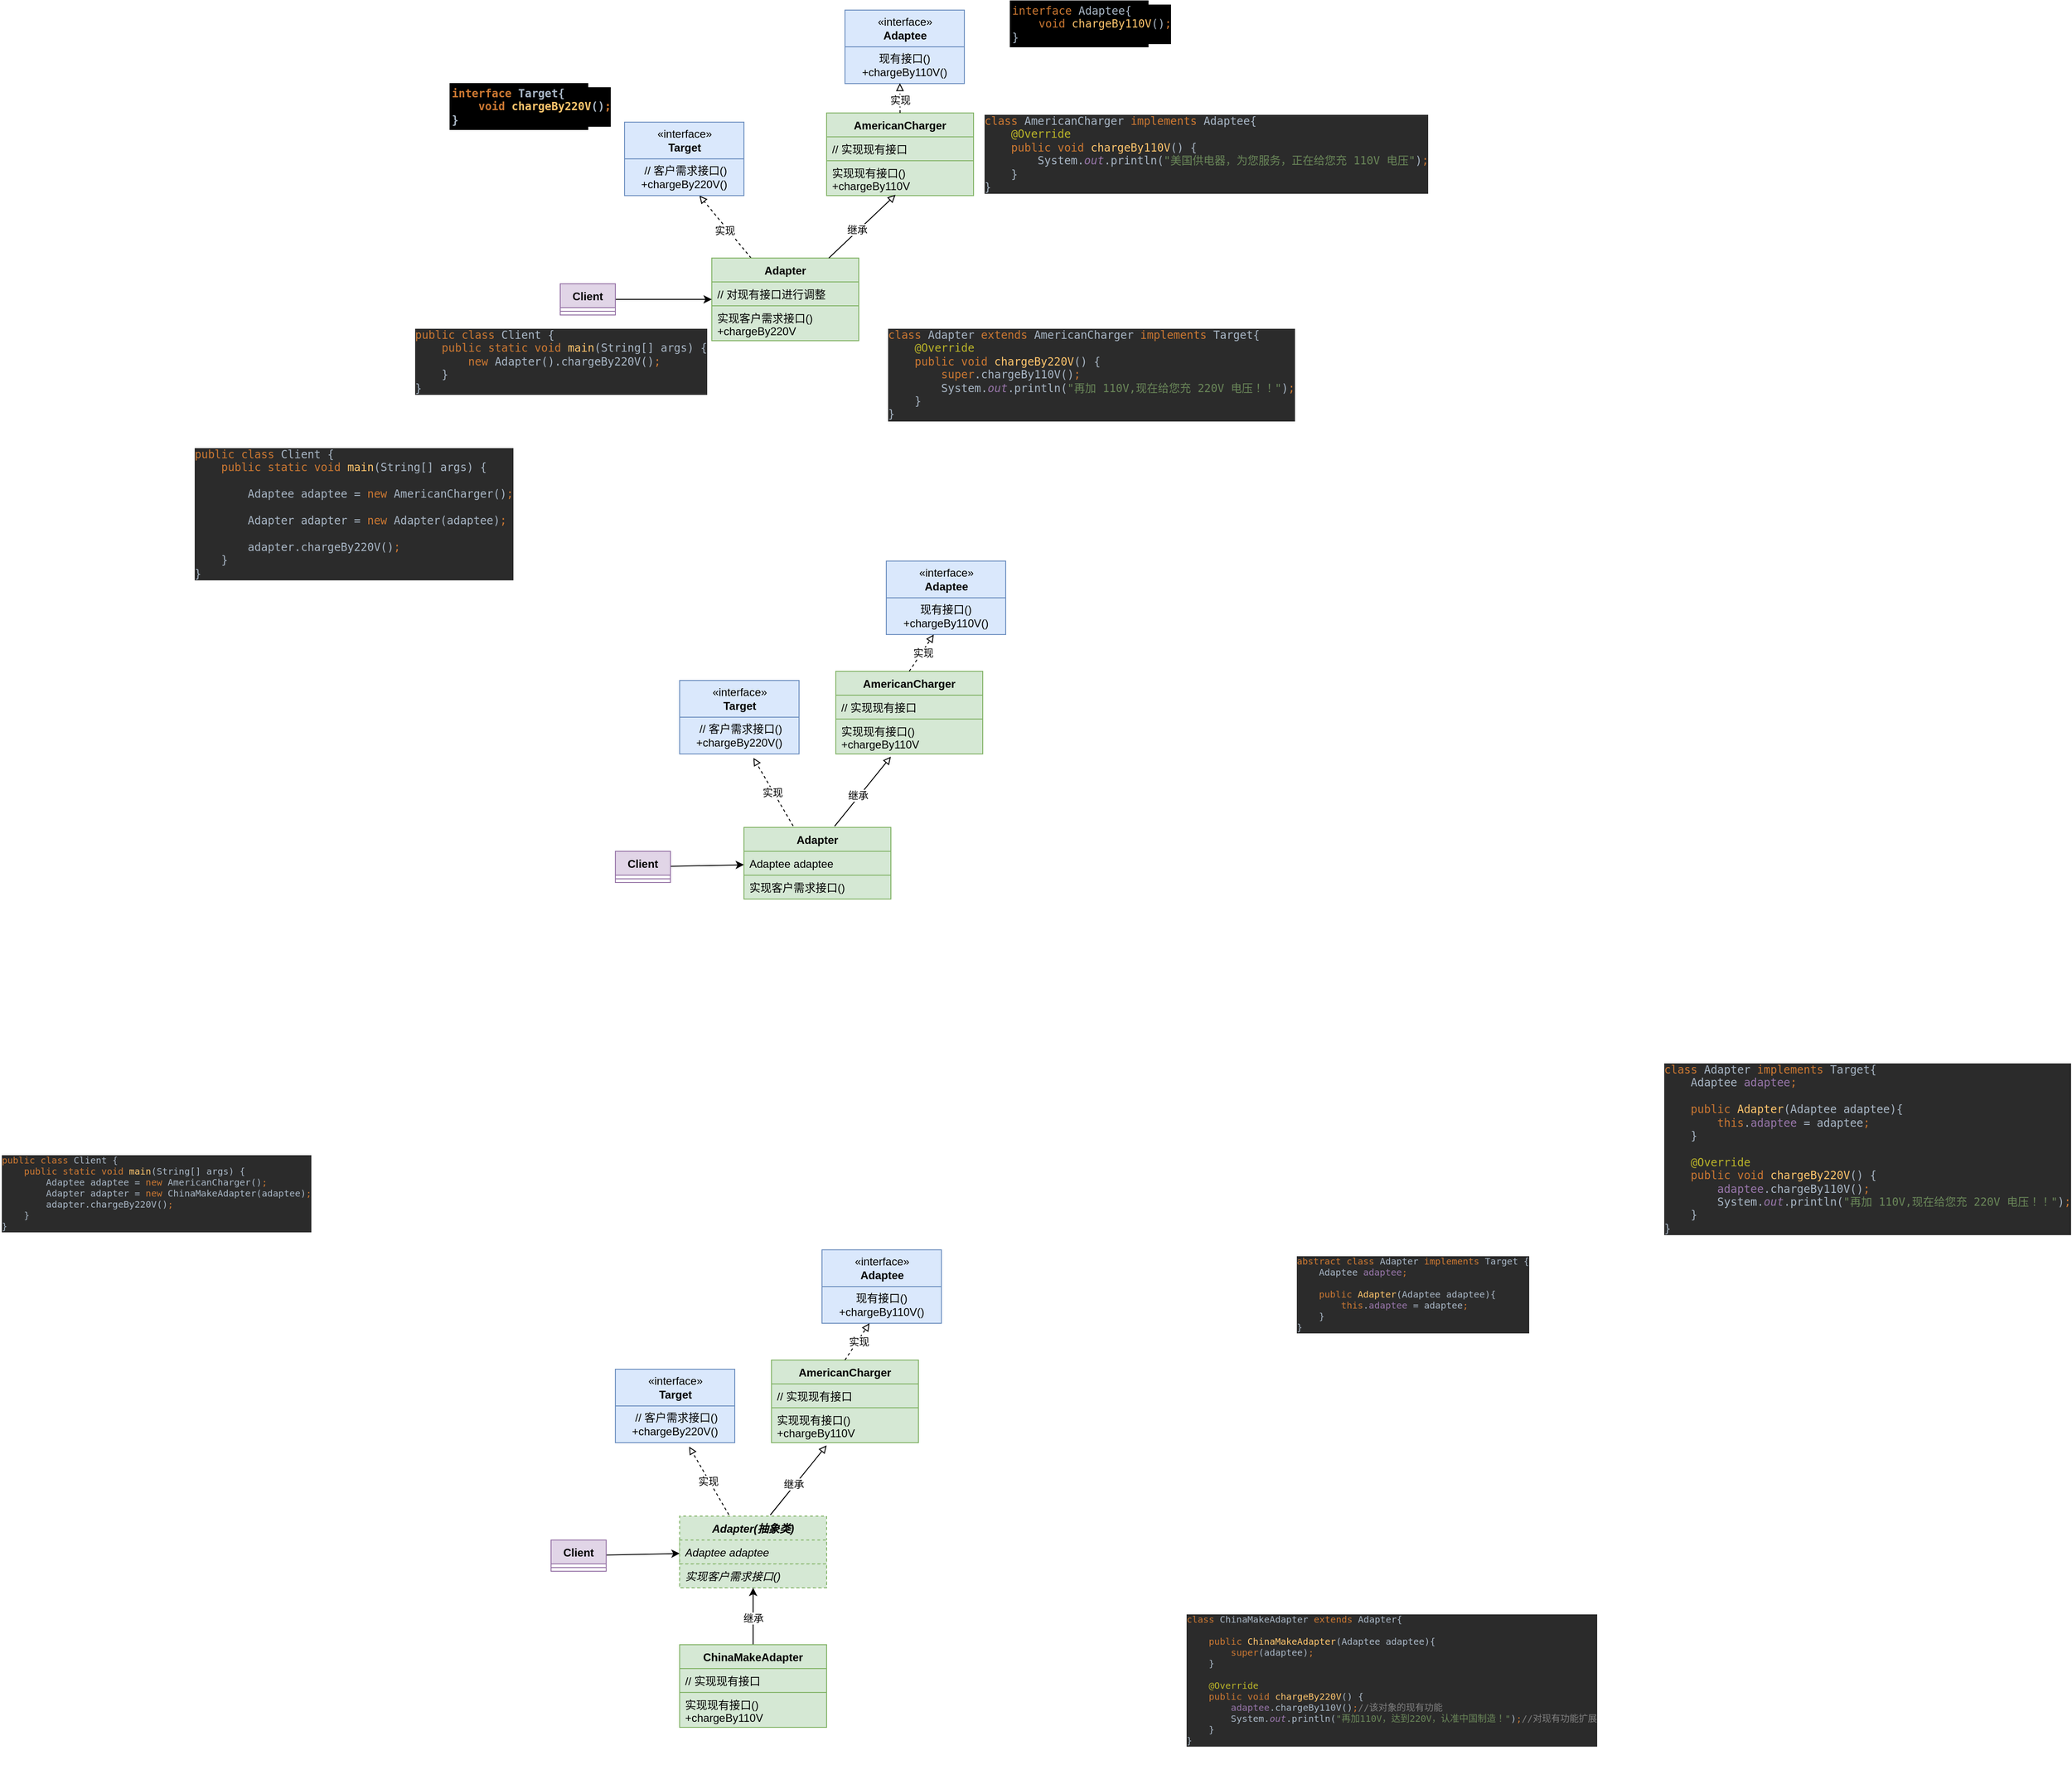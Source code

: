 <mxfile version="24.6.4" type="github">
  <diagram name="第 1 页" id="GOTWjWaWPx1nvQpMh8TC">
    <mxGraphModel dx="2048" dy="725" grid="1" gridSize="10" guides="1" tooltips="1" connect="1" arrows="1" fold="1" page="1" pageScale="1" pageWidth="827" pageHeight="1169" math="0" shadow="0">
      <root>
        <mxCell id="0" />
        <mxCell id="1" parent="0" />
        <mxCell id="-1Fb4ExeyZdDaXRtTaiA-1" value="&lt;div&gt;&lt;br&gt;&lt;/div&gt;" style="html=1;whiteSpace=wrap;fillColor=#dae8fc;strokeColor=#6c8ebf;" vertex="1" parent="1">
          <mxGeometry x="240" y="222" width="130" height="80" as="geometry" />
        </mxCell>
        <mxCell id="-1Fb4ExeyZdDaXRtTaiA-23" style="rounded=0;orthogonalLoop=1;jettySize=auto;html=1;dashed=1;endArrow=block;endFill=0;" edge="1" parent="1" source="-1Fb4ExeyZdDaXRtTaiA-3" target="-1Fb4ExeyZdDaXRtTaiA-9">
          <mxGeometry relative="1" as="geometry" />
        </mxCell>
        <mxCell id="-1Fb4ExeyZdDaXRtTaiA-35" value="实现" style="edgeLabel;html=1;align=center;verticalAlign=middle;resizable=0;points=[];fontFamily=Helvetica;fontSize=11;fontColor=default;labelBackgroundColor=default;" vertex="1" connectable="0" parent="-1Fb4ExeyZdDaXRtTaiA-23">
          <mxGeometry x="-0.187" y="1" relative="1" as="geometry">
            <mxPoint x="-5" y="-3" as="offset" />
          </mxGeometry>
        </mxCell>
        <mxCell id="-1Fb4ExeyZdDaXRtTaiA-3" value="Adapter" style="swimlane;fontStyle=1;align=center;verticalAlign=top;childLayout=stackLayout;horizontal=1;startSize=26;horizontalStack=0;resizeParent=1;resizeParentMax=0;resizeLast=0;collapsible=1;marginBottom=0;whiteSpace=wrap;html=1;fillColor=#d5e8d4;strokeColor=#82b366;" vertex="1" parent="1">
          <mxGeometry x="335" y="370" width="160" height="90" as="geometry" />
        </mxCell>
        <mxCell id="-1Fb4ExeyZdDaXRtTaiA-4" value="// 对现有接口进行调整" style="text;strokeColor=#82b366;fillColor=#d5e8d4;align=left;verticalAlign=top;spacingLeft=4;spacingRight=4;overflow=hidden;rotatable=0;points=[[0,0.5],[1,0.5]];portConstraint=eastwest;whiteSpace=wrap;html=1;" vertex="1" parent="-1Fb4ExeyZdDaXRtTaiA-3">
          <mxGeometry y="26" width="160" height="26" as="geometry" />
        </mxCell>
        <mxCell id="-1Fb4ExeyZdDaXRtTaiA-6" value="实现客户需求接口()&lt;div&gt;&lt;span style=&quot;background-color: initial;&quot;&gt;+chargeBy220V&lt;/span&gt;&lt;br&gt;&lt;/div&gt;" style="text;strokeColor=#82b366;fillColor=#d5e8d4;align=left;verticalAlign=top;spacingLeft=4;spacingRight=4;overflow=hidden;rotatable=0;points=[[0,0.5],[1,0.5]];portConstraint=eastwest;whiteSpace=wrap;html=1;" vertex="1" parent="-1Fb4ExeyZdDaXRtTaiA-3">
          <mxGeometry y="52" width="160" height="38" as="geometry" />
        </mxCell>
        <mxCell id="-1Fb4ExeyZdDaXRtTaiA-8" value="&lt;span style=&quot;text-wrap: wrap;&quot;&gt;«interface»&lt;/span&gt;&lt;br style=&quot;text-wrap: wrap;&quot;&gt;&lt;b style=&quot;text-wrap: wrap;&quot;&gt;Target&lt;/b&gt;" style="text;html=1;align=center;verticalAlign=middle;resizable=0;points=[];autosize=1;strokeColor=#6c8ebf;fillColor=#dae8fc;strokeWidth=0;opacity=0;" vertex="1" parent="1">
          <mxGeometry x="265" y="222" width="80" height="40" as="geometry" />
        </mxCell>
        <mxCell id="-1Fb4ExeyZdDaXRtTaiA-9" value="&lt;div style=&quot;&quot;&gt;&lt;span style=&quot;background-color: initial;&quot;&gt;&amp;nbsp;// 客户需求接口()&lt;/span&gt;&lt;/div&gt;&lt;div style=&quot;&quot;&gt;+chargeBy220V()&lt;br&gt;&lt;/div&gt;" style="rounded=0;whiteSpace=wrap;html=1;fillColor=#dae8fc;strokeColor=#6c8ebf;align=center;fontStyle=0;horizontal=1;verticalAlign=middle;spacingTop=0;spacing=2;" vertex="1" parent="1">
          <mxGeometry x="240" y="262" width="130" height="40" as="geometry" />
        </mxCell>
        <mxCell id="-1Fb4ExeyZdDaXRtTaiA-10" value="&lt;div&gt;&lt;br&gt;&lt;/div&gt;" style="html=1;whiteSpace=wrap;fillColor=#dae8fc;strokeColor=#6c8ebf;" vertex="1" parent="1">
          <mxGeometry x="480" y="100" width="130" height="80" as="geometry" />
        </mxCell>
        <mxCell id="-1Fb4ExeyZdDaXRtTaiA-11" value="&lt;span style=&quot;text-wrap: wrap;&quot;&gt;«interface»&lt;/span&gt;&lt;br style=&quot;text-wrap: wrap;&quot;&gt;&lt;b style=&quot;text-wrap: wrap;&quot;&gt;Adaptee&lt;/b&gt;" style="text;html=1;align=center;verticalAlign=middle;resizable=0;points=[];autosize=1;strokeColor=#6c8ebf;fillColor=#dae8fc;opacity=0;" vertex="1" parent="1">
          <mxGeometry x="505" y="100" width="80" height="40" as="geometry" />
        </mxCell>
        <mxCell id="-1Fb4ExeyZdDaXRtTaiA-12" value="现有接口()&lt;div&gt;+chargeBy110V()&lt;br&gt;&lt;/div&gt;" style="rounded=0;whiteSpace=wrap;html=1;fillColor=#dae8fc;strokeColor=#6c8ebf;" vertex="1" parent="1">
          <mxGeometry x="480" y="140" width="130" height="40" as="geometry" />
        </mxCell>
        <mxCell id="-1Fb4ExeyZdDaXRtTaiA-22" style="edgeStyle=orthogonalEdgeStyle;rounded=0;orthogonalLoop=1;jettySize=auto;html=1;entryX=0;entryY=0.5;entryDx=0;entryDy=0;" edge="1" parent="1" source="-1Fb4ExeyZdDaXRtTaiA-17" target="-1Fb4ExeyZdDaXRtTaiA-3">
          <mxGeometry relative="1" as="geometry" />
        </mxCell>
        <mxCell id="-1Fb4ExeyZdDaXRtTaiA-17" value="Client" style="swimlane;fontStyle=1;align=center;verticalAlign=top;childLayout=stackLayout;horizontal=1;startSize=26;horizontalStack=0;resizeParent=1;resizeParentMax=0;resizeLast=0;collapsible=1;marginBottom=0;whiteSpace=wrap;html=1;fillColor=#e1d5e7;strokeColor=#9673a6;" vertex="1" parent="1">
          <mxGeometry x="170" y="398" width="60" height="34" as="geometry" />
        </mxCell>
        <mxCell id="-1Fb4ExeyZdDaXRtTaiA-19" value="" style="line;strokeWidth=1;fillColor=#e1d5e7;align=left;verticalAlign=middle;spacingTop=-1;spacingLeft=3;spacingRight=3;rotatable=0;labelPosition=right;points=[];portConstraint=eastwest;strokeColor=#9673a6;" vertex="1" parent="-1Fb4ExeyZdDaXRtTaiA-17">
          <mxGeometry y="26" width="60" height="8" as="geometry" />
        </mxCell>
        <mxCell id="-1Fb4ExeyZdDaXRtTaiA-29" value="AmericanCharger" style="swimlane;fontStyle=1;align=center;verticalAlign=top;childLayout=stackLayout;horizontal=1;startSize=26;horizontalStack=0;resizeParent=1;resizeParentMax=0;resizeLast=0;collapsible=1;marginBottom=0;whiteSpace=wrap;html=1;fillColor=#d5e8d4;strokeColor=#82b366;" vertex="1" parent="1">
          <mxGeometry x="460" y="212" width="160" height="90" as="geometry" />
        </mxCell>
        <mxCell id="-1Fb4ExeyZdDaXRtTaiA-30" value="// 实现现有接口" style="text;strokeColor=#82b366;fillColor=#d5e8d4;align=left;verticalAlign=top;spacingLeft=4;spacingRight=4;overflow=hidden;rotatable=0;points=[[0,0.5],[1,0.5]];portConstraint=eastwest;whiteSpace=wrap;html=1;" vertex="1" parent="-1Fb4ExeyZdDaXRtTaiA-29">
          <mxGeometry y="26" width="160" height="26" as="geometry" />
        </mxCell>
        <mxCell id="-1Fb4ExeyZdDaXRtTaiA-31" value="实现现有接口()&lt;div&gt;+chargeBy110V&lt;br&gt;&lt;/div&gt;" style="text;strokeColor=#82b366;fillColor=#d5e8d4;align=left;verticalAlign=top;spacingLeft=4;spacingRight=4;overflow=hidden;rotatable=0;points=[[0,0.5],[1,0.5]];portConstraint=eastwest;whiteSpace=wrap;html=1;" vertex="1" parent="-1Fb4ExeyZdDaXRtTaiA-29">
          <mxGeometry y="52" width="160" height="38" as="geometry" />
        </mxCell>
        <mxCell id="-1Fb4ExeyZdDaXRtTaiA-33" style="rounded=0;orthogonalLoop=1;jettySize=auto;html=1;dashed=1;endArrow=block;endFill=0;entryX=0.46;entryY=0.991;entryDx=0;entryDy=0;entryPerimeter=0;exitX=0.5;exitY=0;exitDx=0;exitDy=0;" edge="1" parent="1" source="-1Fb4ExeyZdDaXRtTaiA-29" target="-1Fb4ExeyZdDaXRtTaiA-12">
          <mxGeometry relative="1" as="geometry">
            <mxPoint x="558.734" y="410" as="sourcePoint" />
            <mxPoint x="489.734" y="330" as="targetPoint" />
          </mxGeometry>
        </mxCell>
        <mxCell id="-1Fb4ExeyZdDaXRtTaiA-36" value="实现" style="edgeLabel;html=1;align=center;verticalAlign=middle;resizable=0;points=[];fontFamily=Helvetica;fontSize=11;fontColor=default;labelBackgroundColor=default;" vertex="1" connectable="0" parent="-1Fb4ExeyZdDaXRtTaiA-33">
          <mxGeometry x="-0.125" y="1" relative="1" as="geometry">
            <mxPoint x="1" as="offset" />
          </mxGeometry>
        </mxCell>
        <mxCell id="-1Fb4ExeyZdDaXRtTaiA-34" style="rounded=0;orthogonalLoop=1;jettySize=auto;html=1;entryX=0.469;entryY=0.978;entryDx=0;entryDy=0;entryPerimeter=0;endArrow=block;endFill=0;" edge="1" parent="1" source="-1Fb4ExeyZdDaXRtTaiA-3" target="-1Fb4ExeyZdDaXRtTaiA-31">
          <mxGeometry relative="1" as="geometry" />
        </mxCell>
        <mxCell id="-1Fb4ExeyZdDaXRtTaiA-37" value="继承" style="edgeLabel;html=1;align=center;verticalAlign=middle;resizable=0;points=[];fontFamily=Helvetica;fontSize=11;fontColor=default;labelBackgroundColor=default;" vertex="1" connectable="0" parent="-1Fb4ExeyZdDaXRtTaiA-34">
          <mxGeometry x="-0.142" y="2" relative="1" as="geometry">
            <mxPoint as="offset" />
          </mxGeometry>
        </mxCell>
        <mxCell id="-1Fb4ExeyZdDaXRtTaiA-40" value="&lt;div style=&quot;color: rgb(169, 183, 198); font-family: &amp;quot;JetBrains Mono&amp;quot;, monospace; font-size: 9pt; white-space: pre;&quot;&gt;&lt;span style=&quot;color:#cc7832;&quot;&gt;interface &lt;/span&gt;Target{&lt;br&gt;    &lt;span style=&quot;color:#cc7832;&quot;&gt;void &lt;/span&gt;&lt;span style=&quot;color:#ffc66d;&quot;&gt;chargeBy220V&lt;/span&gt;()&lt;span style=&quot;color:#cc7832;&quot;&gt;;&lt;br&gt;&lt;/span&gt;}&lt;br&gt;&lt;/div&gt;" style="rounded=0;whiteSpace=wrap;html=1;fontFamily=Helvetica;fontSize=11;fontColor=default;labelBackgroundColor=#000000;align=left;fontStyle=1;fillColor=#000000;" vertex="1" parent="1">
          <mxGeometry x="50" y="180" width="150" height="50" as="geometry" />
        </mxCell>
        <mxCell id="-1Fb4ExeyZdDaXRtTaiA-42" value="&lt;div style=&quot;color: rgb(169, 183, 198); font-family: &amp;quot;JetBrains Mono&amp;quot;, monospace; font-size: 9pt; white-space: pre;&quot;&gt;&lt;span style=&quot;color:#cc7832;&quot;&gt;interface &lt;/span&gt;Adaptee{&lt;br&gt;    &lt;span style=&quot;color:#cc7832;&quot;&gt;void &lt;/span&gt;&lt;span style=&quot;color:#ffc66d;&quot;&gt;chargeBy110V&lt;/span&gt;()&lt;span style=&quot;color:#cc7832;&quot;&gt;;&lt;br&gt;&lt;/span&gt;}&lt;/div&gt;" style="rounded=0;whiteSpace=wrap;html=1;fontFamily=Helvetica;fontSize=11;fontColor=default;labelBackgroundColor=#000000;align=left;fillColor=#000000;" vertex="1" parent="1">
          <mxGeometry x="660" y="90" width="150" height="50" as="geometry" />
        </mxCell>
        <mxCell id="-1Fb4ExeyZdDaXRtTaiA-43" value="&lt;div style=&quot;background-color:#2b2b2b;color:#a9b7c6;font-family:&#39;JetBrains Mono&#39;,monospace;font-size:9.0pt;white-space:pre;&quot;&gt;&lt;span style=&quot;color:#cc7832;&quot;&gt;class &lt;/span&gt;AmericanCharger &lt;span style=&quot;color:#cc7832;&quot;&gt;implements &lt;/span&gt;Adaptee{&lt;br&gt;    &lt;span style=&quot;color:#bbb529;&quot;&gt;@Override&lt;br&gt;&lt;/span&gt;&lt;span style=&quot;color:#bbb529;&quot;&gt;    &lt;/span&gt;&lt;span style=&quot;color:#cc7832;&quot;&gt;public void &lt;/span&gt;&lt;span style=&quot;color:#ffc66d;&quot;&gt;chargeBy110V&lt;/span&gt;() {&lt;br&gt;        System.&lt;span style=&quot;color:#9876aa;font-style:italic;&quot;&gt;out&lt;/span&gt;.println(&lt;span style=&quot;color:#6a8759;&quot;&gt;&quot;&lt;/span&gt;&lt;span style=&quot;color:#6a8759;font-family:&#39;宋体&#39;,monospace;&quot;&gt;美国供电器，为您服务，正在给您充&lt;/span&gt;&lt;span style=&quot;color:#6a8759;&quot;&gt; 110V &lt;/span&gt;&lt;span style=&quot;color:#6a8759;font-family:&#39;宋体&#39;,monospace;&quot;&gt;电压&lt;/span&gt;&lt;span style=&quot;color:#6a8759;&quot;&gt;&quot;&lt;/span&gt;)&lt;span style=&quot;color:#cc7832;&quot;&gt;;&lt;br&gt;&lt;/span&gt;&lt;span style=&quot;color:#cc7832;&quot;&gt;    &lt;/span&gt;}&lt;br&gt;}&lt;br&gt;&lt;/div&gt;" style="text;whiteSpace=wrap;html=1;fontFamily=Helvetica;fontSize=11;fontColor=default;labelBackgroundColor=default;" vertex="1" parent="1">
          <mxGeometry x="630" y="207" width="470" height="110" as="geometry" />
        </mxCell>
        <mxCell id="-1Fb4ExeyZdDaXRtTaiA-44" value="&lt;div style=&quot;background-color:#2b2b2b;color:#a9b7c6;font-family:&#39;JetBrains Mono&#39;,monospace;font-size:9.0pt;white-space:pre;&quot;&gt;&lt;span style=&quot;color:#cc7832;&quot;&gt;class &lt;/span&gt;Adapter &lt;span style=&quot;color:#cc7832;&quot;&gt;extends &lt;/span&gt;AmericanCharger &lt;span style=&quot;color:#cc7832;&quot;&gt;implements &lt;/span&gt;Target{&lt;br&gt;    &lt;span style=&quot;color:#bbb529;&quot;&gt;@Override&lt;br&gt;&lt;/span&gt;&lt;span style=&quot;color:#bbb529;&quot;&gt;    &lt;/span&gt;&lt;span style=&quot;color:#cc7832;&quot;&gt;public void &lt;/span&gt;&lt;span style=&quot;color:#ffc66d;&quot;&gt;chargeBy220V&lt;/span&gt;() {&lt;br&gt;        &lt;span style=&quot;color:#cc7832;&quot;&gt;super&lt;/span&gt;.chargeBy110V()&lt;span style=&quot;color:#cc7832;&quot;&gt;;&lt;br&gt;&lt;/span&gt;&lt;span style=&quot;color:#cc7832;&quot;&gt;        &lt;/span&gt;System.&lt;span style=&quot;color:#9876aa;font-style:italic;&quot;&gt;out&lt;/span&gt;.println(&lt;span style=&quot;color:#6a8759;&quot;&gt;&quot;&lt;/span&gt;&lt;span style=&quot;color:#6a8759;font-family:&#39;宋体&#39;,monospace;&quot;&gt;再加&lt;/span&gt;&lt;span style=&quot;color:#6a8759;&quot;&gt; 110V,&lt;/span&gt;&lt;span style=&quot;color:#6a8759;font-family:&#39;宋体&#39;,monospace;&quot;&gt;现在给您充&lt;/span&gt;&lt;span style=&quot;color:#6a8759;&quot;&gt; 220V &lt;/span&gt;&lt;span style=&quot;color:#6a8759;font-family:&#39;宋体&#39;,monospace;&quot;&gt;电压！！&lt;/span&gt;&lt;span style=&quot;color:#6a8759;&quot;&gt;&quot;&lt;/span&gt;)&lt;span style=&quot;color:#cc7832;&quot;&gt;;&lt;br&gt;&lt;/span&gt;&lt;span style=&quot;color:#cc7832;&quot;&gt;    &lt;/span&gt;}&lt;br&gt;}&lt;/div&gt;" style="text;whiteSpace=wrap;html=1;fontFamily=Helvetica;fontSize=11;fontColor=default;labelBackgroundColor=default;" vertex="1" parent="1">
          <mxGeometry x="525" y="440" width="420" height="120" as="geometry" />
        </mxCell>
        <mxCell id="-1Fb4ExeyZdDaXRtTaiA-45" value="&lt;div style=&quot;background-color:#2b2b2b;color:#a9b7c6;font-family:&#39;JetBrains Mono&#39;,monospace;font-size:9.0pt;white-space:pre;&quot;&gt;&lt;span style=&quot;color:#cc7832;&quot;&gt;public class &lt;/span&gt;Client {&lt;br&gt;    &lt;span style=&quot;color:#cc7832;&quot;&gt;public static void &lt;/span&gt;&lt;span style=&quot;color:#ffc66d;&quot;&gt;main&lt;/span&gt;(String[] args) {&lt;br&gt;        &lt;span style=&quot;color:#cc7832;&quot;&gt;new &lt;/span&gt;Adapter().chargeBy220V()&lt;span style=&quot;color:#cc7832;&quot;&gt;;&lt;br&gt;&lt;/span&gt;&lt;span style=&quot;color:#cc7832;&quot;&gt;    &lt;/span&gt;}&lt;br&gt;}&lt;/div&gt;" style="text;whiteSpace=wrap;html=1;fontFamily=Helvetica;fontSize=11;fontColor=default;labelBackgroundColor=default;" vertex="1" parent="1">
          <mxGeometry x="10" y="440" width="300" height="100" as="geometry" />
        </mxCell>
        <mxCell id="-1Fb4ExeyZdDaXRtTaiA-74" style="edgeStyle=none;shape=connector;rounded=0;orthogonalLoop=1;jettySize=auto;html=1;strokeColor=default;align=center;verticalAlign=middle;fontFamily=Helvetica;fontSize=11;fontColor=default;labelBackgroundColor=default;endArrow=classic;" edge="1" parent="1" source="-1Fb4ExeyZdDaXRtTaiA-46" target="-1Fb4ExeyZdDaXRtTaiA-49">
          <mxGeometry relative="1" as="geometry" />
        </mxCell>
        <mxCell id="-1Fb4ExeyZdDaXRtTaiA-46" value="Client" style="swimlane;fontStyle=1;align=center;verticalAlign=top;childLayout=stackLayout;horizontal=1;startSize=26;horizontalStack=0;resizeParent=1;resizeParentMax=0;resizeLast=0;collapsible=1;marginBottom=0;whiteSpace=wrap;html=1;fillColor=#e1d5e7;strokeColor=#9673a6;" vertex="1" parent="1">
          <mxGeometry x="230" y="1016" width="60" height="34" as="geometry" />
        </mxCell>
        <mxCell id="-1Fb4ExeyZdDaXRtTaiA-47" value="" style="line;strokeWidth=1;fillColor=#e1d5e7;align=left;verticalAlign=middle;spacingTop=-1;spacingLeft=3;spacingRight=3;rotatable=0;labelPosition=right;points=[];portConstraint=eastwest;strokeColor=#9673a6;" vertex="1" parent="-1Fb4ExeyZdDaXRtTaiA-46">
          <mxGeometry y="26" width="60" height="8" as="geometry" />
        </mxCell>
        <mxCell id="-1Fb4ExeyZdDaXRtTaiA-48" value="Adapter" style="swimlane;fontStyle=1;align=center;verticalAlign=top;childLayout=stackLayout;horizontal=1;startSize=26;horizontalStack=0;resizeParent=1;resizeParentMax=0;resizeLast=0;collapsible=1;marginBottom=0;whiteSpace=wrap;html=1;fillColor=#d5e8d4;strokeColor=#82b366;" vertex="1" parent="1">
          <mxGeometry x="370" y="990" width="160" height="78" as="geometry" />
        </mxCell>
        <mxCell id="-1Fb4ExeyZdDaXRtTaiA-49" value="Adaptee adaptee" style="text;strokeColor=#82b366;fillColor=#d5e8d4;align=left;verticalAlign=top;spacingLeft=4;spacingRight=4;overflow=hidden;rotatable=0;points=[[0,0.5],[1,0.5]];portConstraint=eastwest;whiteSpace=wrap;html=1;" vertex="1" parent="-1Fb4ExeyZdDaXRtTaiA-48">
          <mxGeometry y="26" width="160" height="26" as="geometry" />
        </mxCell>
        <mxCell id="-1Fb4ExeyZdDaXRtTaiA-50" value="实现客户需求接口()" style="text;strokeColor=#82b366;fillColor=#d5e8d4;align=left;verticalAlign=top;spacingLeft=4;spacingRight=4;overflow=hidden;rotatable=0;points=[[0,0.5],[1,0.5]];portConstraint=eastwest;whiteSpace=wrap;html=1;" vertex="1" parent="-1Fb4ExeyZdDaXRtTaiA-48">
          <mxGeometry y="52" width="160" height="26" as="geometry" />
        </mxCell>
        <mxCell id="-1Fb4ExeyZdDaXRtTaiA-53" value="&lt;div&gt;&lt;br&gt;&lt;/div&gt;" style="html=1;whiteSpace=wrap;fillColor=#dae8fc;strokeColor=#6c8ebf;" vertex="1" parent="1">
          <mxGeometry x="300" y="830" width="130" height="80" as="geometry" />
        </mxCell>
        <mxCell id="-1Fb4ExeyZdDaXRtTaiA-54" value="&lt;span style=&quot;text-wrap: wrap;&quot;&gt;«interface»&lt;/span&gt;&lt;br style=&quot;text-wrap: wrap;&quot;&gt;&lt;b style=&quot;text-wrap: wrap;&quot;&gt;Target&lt;/b&gt;" style="text;html=1;align=center;verticalAlign=middle;resizable=0;points=[];autosize=1;strokeColor=#6c8ebf;fillColor=#dae8fc;strokeWidth=0;opacity=0;" vertex="1" parent="1">
          <mxGeometry x="325" y="830" width="80" height="40" as="geometry" />
        </mxCell>
        <mxCell id="-1Fb4ExeyZdDaXRtTaiA-55" value="&lt;div style=&quot;&quot;&gt;&lt;span style=&quot;background-color: initial;&quot;&gt;&amp;nbsp;// 客户需求接口()&lt;/span&gt;&lt;/div&gt;&lt;div style=&quot;&quot;&gt;+chargeBy220V()&lt;br&gt;&lt;/div&gt;" style="rounded=0;whiteSpace=wrap;html=1;fillColor=#dae8fc;strokeColor=#6c8ebf;align=center;fontStyle=0;horizontal=1;verticalAlign=middle;spacingTop=0;spacing=2;" vertex="1" parent="1">
          <mxGeometry x="300" y="870" width="130" height="40" as="geometry" />
        </mxCell>
        <mxCell id="-1Fb4ExeyZdDaXRtTaiA-57" value="&lt;div&gt;&lt;br&gt;&lt;/div&gt;" style="html=1;whiteSpace=wrap;fillColor=#dae8fc;strokeColor=#6c8ebf;" vertex="1" parent="1">
          <mxGeometry x="525" y="700" width="130" height="80" as="geometry" />
        </mxCell>
        <mxCell id="-1Fb4ExeyZdDaXRtTaiA-58" value="&lt;span style=&quot;text-wrap: wrap;&quot;&gt;«interface»&lt;/span&gt;&lt;br style=&quot;text-wrap: wrap;&quot;&gt;&lt;b style=&quot;text-wrap: wrap;&quot;&gt;Adaptee&lt;/b&gt;" style="text;html=1;align=center;verticalAlign=middle;resizable=0;points=[];autosize=1;strokeColor=#6c8ebf;fillColor=#dae8fc;opacity=0;" vertex="1" parent="1">
          <mxGeometry x="550" y="700" width="80" height="40" as="geometry" />
        </mxCell>
        <mxCell id="-1Fb4ExeyZdDaXRtTaiA-59" value="现有接口()&lt;div&gt;+chargeBy110V()&lt;br&gt;&lt;/div&gt;" style="rounded=0;whiteSpace=wrap;html=1;fillColor=#dae8fc;strokeColor=#6c8ebf;" vertex="1" parent="1">
          <mxGeometry x="525" y="740" width="130" height="40" as="geometry" />
        </mxCell>
        <mxCell id="-1Fb4ExeyZdDaXRtTaiA-71" style="rounded=0;orthogonalLoop=1;jettySize=auto;html=1;dashed=1;endArrow=block;endFill=0;entryX=0.618;entryY=1.108;entryDx=0;entryDy=0;entryPerimeter=0;exitX=0.335;exitY=-0.019;exitDx=0;exitDy=0;exitPerimeter=0;" edge="1" parent="1" source="-1Fb4ExeyZdDaXRtTaiA-48" target="-1Fb4ExeyZdDaXRtTaiA-55">
          <mxGeometry relative="1" as="geometry">
            <mxPoint x="458.734" y="880" as="sourcePoint" />
            <mxPoint x="389.734" y="800" as="targetPoint" />
          </mxGeometry>
        </mxCell>
        <mxCell id="-1Fb4ExeyZdDaXRtTaiA-72" value="实现" style="edgeLabel;html=1;align=center;verticalAlign=middle;resizable=0;points=[];fontFamily=Helvetica;fontSize=11;fontColor=default;labelBackgroundColor=default;" vertex="1" connectable="0" parent="-1Fb4ExeyZdDaXRtTaiA-71">
          <mxGeometry x="0.315" relative="1" as="geometry">
            <mxPoint x="6" y="12" as="offset" />
          </mxGeometry>
        </mxCell>
        <mxCell id="-1Fb4ExeyZdDaXRtTaiA-75" value="AmericanCharger" style="swimlane;fontStyle=1;align=center;verticalAlign=top;childLayout=stackLayout;horizontal=1;startSize=26;horizontalStack=0;resizeParent=1;resizeParentMax=0;resizeLast=0;collapsible=1;marginBottom=0;whiteSpace=wrap;html=1;fillColor=#d5e8d4;strokeColor=#82b366;" vertex="1" parent="1">
          <mxGeometry x="470" y="820" width="160" height="90" as="geometry" />
        </mxCell>
        <mxCell id="-1Fb4ExeyZdDaXRtTaiA-76" value="// 实现现有接口" style="text;strokeColor=#82b366;fillColor=#d5e8d4;align=left;verticalAlign=top;spacingLeft=4;spacingRight=4;overflow=hidden;rotatable=0;points=[[0,0.5],[1,0.5]];portConstraint=eastwest;whiteSpace=wrap;html=1;" vertex="1" parent="-1Fb4ExeyZdDaXRtTaiA-75">
          <mxGeometry y="26" width="160" height="26" as="geometry" />
        </mxCell>
        <mxCell id="-1Fb4ExeyZdDaXRtTaiA-77" value="实现现有接口()&lt;div&gt;+chargeBy110V&lt;br&gt;&lt;/div&gt;" style="text;strokeColor=#82b366;fillColor=#d5e8d4;align=left;verticalAlign=top;spacingLeft=4;spacingRight=4;overflow=hidden;rotatable=0;points=[[0,0.5],[1,0.5]];portConstraint=eastwest;whiteSpace=wrap;html=1;" vertex="1" parent="-1Fb4ExeyZdDaXRtTaiA-75">
          <mxGeometry y="52" width="160" height="38" as="geometry" />
        </mxCell>
        <mxCell id="-1Fb4ExeyZdDaXRtTaiA-79" style="rounded=0;orthogonalLoop=1;jettySize=auto;html=1;dashed=1;endArrow=block;endFill=0;exitX=0.5;exitY=0;exitDx=0;exitDy=0;" edge="1" parent="1" source="-1Fb4ExeyZdDaXRtTaiA-75" target="-1Fb4ExeyZdDaXRtTaiA-59">
          <mxGeometry relative="1" as="geometry">
            <mxPoint x="535" y="820" as="sourcePoint" />
            <mxPoint x="585" y="762" as="targetPoint" />
          </mxGeometry>
        </mxCell>
        <mxCell id="-1Fb4ExeyZdDaXRtTaiA-80" value="实现" style="edgeLabel;html=1;align=center;verticalAlign=middle;resizable=0;points=[];fontFamily=Helvetica;fontSize=11;fontColor=default;labelBackgroundColor=default;" vertex="1" connectable="0" parent="-1Fb4ExeyZdDaXRtTaiA-79">
          <mxGeometry x="-0.125" y="1" relative="1" as="geometry">
            <mxPoint x="4" y="-2" as="offset" />
          </mxGeometry>
        </mxCell>
        <mxCell id="-1Fb4ExeyZdDaXRtTaiA-82" style="rounded=0;orthogonalLoop=1;jettySize=auto;html=1;endArrow=block;endFill=0;exitX=0.617;exitY=-0.016;exitDx=0;exitDy=0;exitPerimeter=0;" edge="1" parent="1" source="-1Fb4ExeyZdDaXRtTaiA-48">
          <mxGeometry relative="1" as="geometry">
            <mxPoint x="452" y="990" as="sourcePoint" />
            <mxPoint x="530" y="913" as="targetPoint" />
          </mxGeometry>
        </mxCell>
        <mxCell id="-1Fb4ExeyZdDaXRtTaiA-83" value="继承" style="edgeLabel;html=1;align=center;verticalAlign=middle;resizable=0;points=[];fontFamily=Helvetica;fontSize=11;fontColor=default;labelBackgroundColor=default;" vertex="1" connectable="0" parent="-1Fb4ExeyZdDaXRtTaiA-82">
          <mxGeometry x="-0.142" y="2" relative="1" as="geometry">
            <mxPoint as="offset" />
          </mxGeometry>
        </mxCell>
        <mxCell id="-1Fb4ExeyZdDaXRtTaiA-84" value="&lt;div style=&quot;background-color:#2b2b2b;color:#a9b7c6;font-family:&#39;JetBrains Mono&#39;,monospace;font-size:9.0pt;white-space:pre;&quot;&gt;&lt;span style=&quot;color:#cc7832;&quot;&gt;class &lt;/span&gt;Adapter &lt;span style=&quot;color:#cc7832;&quot;&gt;implements &lt;/span&gt;Target{&lt;br&gt;    Adaptee &lt;span style=&quot;color:#9876aa;&quot;&gt;adaptee&lt;/span&gt;&lt;span style=&quot;color:#cc7832;&quot;&gt;;&lt;br&gt;&lt;/span&gt;&lt;span style=&quot;color:#cc7832;&quot;&gt;    &lt;br&gt;&lt;/span&gt;&lt;span style=&quot;color:#cc7832;&quot;&gt;    public &lt;/span&gt;&lt;span style=&quot;color:#ffc66d;&quot;&gt;Adapter&lt;/span&gt;(Adaptee adaptee){&lt;br&gt;        &lt;span style=&quot;color:#cc7832;&quot;&gt;this&lt;/span&gt;.&lt;span style=&quot;color:#9876aa;&quot;&gt;adaptee &lt;/span&gt;= adaptee&lt;span style=&quot;color:#cc7832;&quot;&gt;;&lt;br&gt;&lt;/span&gt;&lt;span style=&quot;color:#cc7832;&quot;&gt;    &lt;/span&gt;}&lt;br&gt;&lt;br&gt;    &lt;span style=&quot;color:#bbb529;&quot;&gt;@Override&lt;br&gt;&lt;/span&gt;&lt;span style=&quot;color:#bbb529;&quot;&gt;    &lt;/span&gt;&lt;span style=&quot;color:#cc7832;&quot;&gt;public void &lt;/span&gt;&lt;span style=&quot;color:#ffc66d;&quot;&gt;chargeBy220V&lt;/span&gt;() {&lt;br&gt;        &lt;span style=&quot;color:#9876aa;&quot;&gt;adaptee&lt;/span&gt;.chargeBy110V()&lt;span style=&quot;color:#cc7832;&quot;&gt;;&lt;br&gt;&lt;/span&gt;&lt;span style=&quot;color:#cc7832;&quot;&gt;        &lt;/span&gt;System.&lt;span style=&quot;color:#9876aa;font-style:italic;&quot;&gt;out&lt;/span&gt;.println(&lt;span style=&quot;color:#6a8759;&quot;&gt;&quot;&lt;/span&gt;&lt;span style=&quot;color:#6a8759;font-family:&#39;宋体&#39;,monospace;&quot;&gt;再加&lt;/span&gt;&lt;span style=&quot;color:#6a8759;&quot;&gt; 110V,&lt;/span&gt;&lt;span style=&quot;color:#6a8759;font-family:&#39;宋体&#39;,monospace;&quot;&gt;现在给您充&lt;/span&gt;&lt;span style=&quot;color:#6a8759;&quot;&gt; 220V &lt;/span&gt;&lt;span style=&quot;color:#6a8759;font-family:&#39;宋体&#39;,monospace;&quot;&gt;电压！！&lt;/span&gt;&lt;span style=&quot;color:#6a8759;&quot;&gt;&quot;&lt;/span&gt;)&lt;span style=&quot;color:#cc7832;&quot;&gt;;&lt;br&gt;&lt;/span&gt;&lt;span style=&quot;color:#cc7832;&quot;&gt;    &lt;/span&gt;}&lt;br&gt;}&lt;br&gt;&lt;/div&gt;" style="text;whiteSpace=wrap;html=1;fontFamily=Helvetica;fontSize=11;fontColor=default;labelBackgroundColor=default;" vertex="1" parent="1">
          <mxGeometry x="1370" y="1240" width="420" height="210" as="geometry" />
        </mxCell>
        <mxCell id="-1Fb4ExeyZdDaXRtTaiA-85" value="&lt;div style=&quot;background-color:#2b2b2b;color:#a9b7c6;font-family:&#39;JetBrains Mono&#39;,monospace;font-size:9.0pt;white-space:pre;&quot;&gt;&lt;span style=&quot;color:#cc7832;&quot;&gt;public class &lt;/span&gt;Client {&lt;br&gt;    &lt;span style=&quot;color:#cc7832;&quot;&gt;public static void &lt;/span&gt;&lt;span style=&quot;color:#ffc66d;&quot;&gt;main&lt;/span&gt;(String[] args) {&lt;br&gt;&lt;br&gt;        Adaptee adaptee = &lt;span style=&quot;color:#cc7832;&quot;&gt;new &lt;/span&gt;AmericanCharger()&lt;span style=&quot;color:#cc7832;&quot;&gt;;&lt;br&gt;&lt;/span&gt;&lt;span style=&quot;color:#cc7832;&quot;&gt;&lt;br&gt;&lt;/span&gt;&lt;span style=&quot;color:#cc7832;&quot;&gt;        &lt;/span&gt;Adapter adapter = &lt;span style=&quot;color:#cc7832;&quot;&gt;new &lt;/span&gt;Adapter(adaptee)&lt;span style=&quot;color:#cc7832;&quot;&gt;;&lt;br&gt;&lt;/span&gt;&lt;span style=&quot;color:#cc7832;&quot;&gt;&lt;br&gt;&lt;/span&gt;&lt;span style=&quot;color:#cc7832;&quot;&gt;        &lt;/span&gt;adapter.chargeBy220V()&lt;span style=&quot;color:#cc7832;&quot;&gt;;&lt;br&gt;&lt;/span&gt;&lt;span style=&quot;color:#cc7832;&quot;&gt;    &lt;/span&gt;}&lt;br&gt;}&lt;/div&gt;" style="text;whiteSpace=wrap;html=1;fontFamily=Helvetica;fontSize=11;fontColor=default;labelBackgroundColor=default;" vertex="1" parent="1">
          <mxGeometry x="-230" y="570" width="320" height="170" as="geometry" />
        </mxCell>
        <mxCell id="-1Fb4ExeyZdDaXRtTaiA-86" style="edgeStyle=none;shape=connector;rounded=0;orthogonalLoop=1;jettySize=auto;html=1;strokeColor=default;align=center;verticalAlign=middle;fontFamily=Helvetica;fontSize=11;fontColor=default;labelBackgroundColor=default;endArrow=classic;" edge="1" parent="1" source="-1Fb4ExeyZdDaXRtTaiA-87" target="-1Fb4ExeyZdDaXRtTaiA-90">
          <mxGeometry relative="1" as="geometry" />
        </mxCell>
        <mxCell id="-1Fb4ExeyZdDaXRtTaiA-87" value="Client" style="swimlane;fontStyle=1;align=center;verticalAlign=top;childLayout=stackLayout;horizontal=1;startSize=26;horizontalStack=0;resizeParent=1;resizeParentMax=0;resizeLast=0;collapsible=1;marginBottom=0;whiteSpace=wrap;html=1;fillColor=#e1d5e7;strokeColor=#9673a6;" vertex="1" parent="1">
          <mxGeometry x="160" y="1766" width="60" height="34" as="geometry" />
        </mxCell>
        <mxCell id="-1Fb4ExeyZdDaXRtTaiA-88" value="" style="line;strokeWidth=1;fillColor=#e1d5e7;align=left;verticalAlign=middle;spacingTop=-1;spacingLeft=3;spacingRight=3;rotatable=0;labelPosition=right;points=[];portConstraint=eastwest;strokeColor=#9673a6;" vertex="1" parent="-1Fb4ExeyZdDaXRtTaiA-87">
          <mxGeometry y="26" width="60" height="8" as="geometry" />
        </mxCell>
        <mxCell id="-1Fb4ExeyZdDaXRtTaiA-89" value="Adapter(抽象类)" style="swimlane;fontStyle=3;align=center;verticalAlign=top;childLayout=stackLayout;horizontal=1;startSize=26;horizontalStack=0;resizeParent=1;resizeParentMax=0;resizeLast=0;collapsible=1;marginBottom=0;whiteSpace=wrap;html=1;fillColor=#d5e8d4;strokeColor=#82b366;dashed=1;" vertex="1" parent="1">
          <mxGeometry x="300" y="1740" width="160" height="78" as="geometry" />
        </mxCell>
        <mxCell id="-1Fb4ExeyZdDaXRtTaiA-90" value="Adaptee adaptee" style="text;strokeColor=#82b366;fillColor=#d5e8d4;align=left;verticalAlign=top;spacingLeft=4;spacingRight=4;overflow=hidden;rotatable=0;points=[[0,0.5],[1,0.5]];portConstraint=eastwest;whiteSpace=wrap;html=1;dashed=1;fontStyle=2" vertex="1" parent="-1Fb4ExeyZdDaXRtTaiA-89">
          <mxGeometry y="26" width="160" height="26" as="geometry" />
        </mxCell>
        <mxCell id="-1Fb4ExeyZdDaXRtTaiA-91" value="实现客户需求接口()" style="text;strokeColor=#82b366;fillColor=#d5e8d4;align=left;verticalAlign=top;spacingLeft=4;spacingRight=4;overflow=hidden;rotatable=0;points=[[0,0.5],[1,0.5]];portConstraint=eastwest;whiteSpace=wrap;html=1;dashed=1;fontStyle=2" vertex="1" parent="-1Fb4ExeyZdDaXRtTaiA-89">
          <mxGeometry y="52" width="160" height="26" as="geometry" />
        </mxCell>
        <mxCell id="-1Fb4ExeyZdDaXRtTaiA-92" value="&lt;div&gt;&lt;br&gt;&lt;/div&gt;" style="html=1;whiteSpace=wrap;fillColor=#dae8fc;strokeColor=#6c8ebf;" vertex="1" parent="1">
          <mxGeometry x="230" y="1580" width="130" height="80" as="geometry" />
        </mxCell>
        <mxCell id="-1Fb4ExeyZdDaXRtTaiA-93" value="&lt;span style=&quot;text-wrap: wrap;&quot;&gt;«interface»&lt;/span&gt;&lt;br style=&quot;text-wrap: wrap;&quot;&gt;&lt;b style=&quot;text-wrap: wrap;&quot;&gt;Target&lt;/b&gt;" style="text;html=1;align=center;verticalAlign=middle;resizable=0;points=[];autosize=1;strokeColor=#6c8ebf;fillColor=#dae8fc;strokeWidth=0;opacity=0;" vertex="1" parent="1">
          <mxGeometry x="255" y="1580" width="80" height="40" as="geometry" />
        </mxCell>
        <mxCell id="-1Fb4ExeyZdDaXRtTaiA-94" value="&lt;div style=&quot;&quot;&gt;&lt;span style=&quot;background-color: initial;&quot;&gt;&amp;nbsp;// 客户需求接口()&lt;/span&gt;&lt;/div&gt;&lt;div style=&quot;&quot;&gt;+chargeBy220V()&lt;br&gt;&lt;/div&gt;" style="rounded=0;whiteSpace=wrap;html=1;fillColor=#dae8fc;strokeColor=#6c8ebf;align=center;fontStyle=0;horizontal=1;verticalAlign=middle;spacingTop=0;spacing=2;" vertex="1" parent="1">
          <mxGeometry x="230" y="1620" width="130" height="40" as="geometry" />
        </mxCell>
        <mxCell id="-1Fb4ExeyZdDaXRtTaiA-95" value="&lt;div&gt;&lt;br&gt;&lt;/div&gt;" style="html=1;whiteSpace=wrap;fillColor=#dae8fc;strokeColor=#6c8ebf;" vertex="1" parent="1">
          <mxGeometry x="455" y="1450" width="130" height="80" as="geometry" />
        </mxCell>
        <mxCell id="-1Fb4ExeyZdDaXRtTaiA-96" value="&lt;span style=&quot;text-wrap: wrap;&quot;&gt;«interface»&lt;/span&gt;&lt;br style=&quot;text-wrap: wrap;&quot;&gt;&lt;b style=&quot;text-wrap: wrap;&quot;&gt;Adaptee&lt;/b&gt;" style="text;html=1;align=center;verticalAlign=middle;resizable=0;points=[];autosize=1;strokeColor=#6c8ebf;fillColor=#dae8fc;opacity=0;" vertex="1" parent="1">
          <mxGeometry x="480" y="1450" width="80" height="40" as="geometry" />
        </mxCell>
        <mxCell id="-1Fb4ExeyZdDaXRtTaiA-97" value="现有接口()&lt;div&gt;+chargeBy110V()&lt;br&gt;&lt;/div&gt;" style="rounded=0;whiteSpace=wrap;html=1;fillColor=#dae8fc;strokeColor=#6c8ebf;" vertex="1" parent="1">
          <mxGeometry x="455" y="1490" width="130" height="40" as="geometry" />
        </mxCell>
        <mxCell id="-1Fb4ExeyZdDaXRtTaiA-98" style="rounded=0;orthogonalLoop=1;jettySize=auto;html=1;dashed=1;endArrow=block;endFill=0;entryX=0.618;entryY=1.108;entryDx=0;entryDy=0;entryPerimeter=0;exitX=0.335;exitY=-0.019;exitDx=0;exitDy=0;exitPerimeter=0;" edge="1" parent="1" source="-1Fb4ExeyZdDaXRtTaiA-89" target="-1Fb4ExeyZdDaXRtTaiA-94">
          <mxGeometry relative="1" as="geometry">
            <mxPoint x="388.734" y="1630" as="sourcePoint" />
            <mxPoint x="319.734" y="1550" as="targetPoint" />
          </mxGeometry>
        </mxCell>
        <mxCell id="-1Fb4ExeyZdDaXRtTaiA-99" value="实现" style="edgeLabel;html=1;align=center;verticalAlign=middle;resizable=0;points=[];fontFamily=Helvetica;fontSize=11;fontColor=default;labelBackgroundColor=default;" vertex="1" connectable="0" parent="-1Fb4ExeyZdDaXRtTaiA-98">
          <mxGeometry x="0.315" relative="1" as="geometry">
            <mxPoint x="6" y="12" as="offset" />
          </mxGeometry>
        </mxCell>
        <mxCell id="-1Fb4ExeyZdDaXRtTaiA-100" value="AmericanCharger" style="swimlane;fontStyle=1;align=center;verticalAlign=top;childLayout=stackLayout;horizontal=1;startSize=26;horizontalStack=0;resizeParent=1;resizeParentMax=0;resizeLast=0;collapsible=1;marginBottom=0;whiteSpace=wrap;html=1;fillColor=#d5e8d4;strokeColor=#82b366;" vertex="1" parent="1">
          <mxGeometry x="400" y="1570" width="160" height="90" as="geometry" />
        </mxCell>
        <mxCell id="-1Fb4ExeyZdDaXRtTaiA-101" value="// 实现现有接口" style="text;strokeColor=#82b366;fillColor=#d5e8d4;align=left;verticalAlign=top;spacingLeft=4;spacingRight=4;overflow=hidden;rotatable=0;points=[[0,0.5],[1,0.5]];portConstraint=eastwest;whiteSpace=wrap;html=1;" vertex="1" parent="-1Fb4ExeyZdDaXRtTaiA-100">
          <mxGeometry y="26" width="160" height="26" as="geometry" />
        </mxCell>
        <mxCell id="-1Fb4ExeyZdDaXRtTaiA-102" value="实现现有接口()&lt;div&gt;+chargeBy110V&lt;br&gt;&lt;/div&gt;" style="text;strokeColor=#82b366;fillColor=#d5e8d4;align=left;verticalAlign=top;spacingLeft=4;spacingRight=4;overflow=hidden;rotatable=0;points=[[0,0.5],[1,0.5]];portConstraint=eastwest;whiteSpace=wrap;html=1;" vertex="1" parent="-1Fb4ExeyZdDaXRtTaiA-100">
          <mxGeometry y="52" width="160" height="38" as="geometry" />
        </mxCell>
        <mxCell id="-1Fb4ExeyZdDaXRtTaiA-103" style="rounded=0;orthogonalLoop=1;jettySize=auto;html=1;dashed=1;endArrow=block;endFill=0;exitX=0.5;exitY=0;exitDx=0;exitDy=0;" edge="1" parent="1" source="-1Fb4ExeyZdDaXRtTaiA-100" target="-1Fb4ExeyZdDaXRtTaiA-97">
          <mxGeometry relative="1" as="geometry">
            <mxPoint x="465" y="1570" as="sourcePoint" />
            <mxPoint x="515" y="1512" as="targetPoint" />
          </mxGeometry>
        </mxCell>
        <mxCell id="-1Fb4ExeyZdDaXRtTaiA-104" value="实现" style="edgeLabel;html=1;align=center;verticalAlign=middle;resizable=0;points=[];fontFamily=Helvetica;fontSize=11;fontColor=default;labelBackgroundColor=default;" vertex="1" connectable="0" parent="-1Fb4ExeyZdDaXRtTaiA-103">
          <mxGeometry x="-0.125" y="1" relative="1" as="geometry">
            <mxPoint x="4" y="-2" as="offset" />
          </mxGeometry>
        </mxCell>
        <mxCell id="-1Fb4ExeyZdDaXRtTaiA-105" style="rounded=0;orthogonalLoop=1;jettySize=auto;html=1;endArrow=block;endFill=0;exitX=0.617;exitY=-0.016;exitDx=0;exitDy=0;exitPerimeter=0;" edge="1" parent="1" source="-1Fb4ExeyZdDaXRtTaiA-89">
          <mxGeometry relative="1" as="geometry">
            <mxPoint x="382" y="1740" as="sourcePoint" />
            <mxPoint x="460" y="1663" as="targetPoint" />
          </mxGeometry>
        </mxCell>
        <mxCell id="-1Fb4ExeyZdDaXRtTaiA-106" value="继承" style="edgeLabel;html=1;align=center;verticalAlign=middle;resizable=0;points=[];fontFamily=Helvetica;fontSize=11;fontColor=default;labelBackgroundColor=default;" vertex="1" connectable="0" parent="-1Fb4ExeyZdDaXRtTaiA-105">
          <mxGeometry x="-0.142" y="2" relative="1" as="geometry">
            <mxPoint as="offset" />
          </mxGeometry>
        </mxCell>
        <mxCell id="-1Fb4ExeyZdDaXRtTaiA-111" style="edgeStyle=none;shape=connector;rounded=0;orthogonalLoop=1;jettySize=auto;html=1;entryX=0.5;entryY=1;entryDx=0;entryDy=0;strokeColor=default;align=center;verticalAlign=middle;fontFamily=Helvetica;fontSize=11;fontColor=default;labelBackgroundColor=default;endArrow=classic;" edge="1" parent="1" source="-1Fb4ExeyZdDaXRtTaiA-107" target="-1Fb4ExeyZdDaXRtTaiA-89">
          <mxGeometry relative="1" as="geometry" />
        </mxCell>
        <mxCell id="-1Fb4ExeyZdDaXRtTaiA-112" value="继承" style="edgeLabel;html=1;align=center;verticalAlign=middle;resizable=0;points=[];fontFamily=Helvetica;fontSize=11;fontColor=default;labelBackgroundColor=default;" vertex="1" connectable="0" parent="-1Fb4ExeyZdDaXRtTaiA-111">
          <mxGeometry x="-0.28" y="-1" relative="1" as="geometry">
            <mxPoint x="-1" y="-7" as="offset" />
          </mxGeometry>
        </mxCell>
        <mxCell id="-1Fb4ExeyZdDaXRtTaiA-107" value="ChinaMakeAdapter" style="swimlane;fontStyle=1;align=center;verticalAlign=top;childLayout=stackLayout;horizontal=1;startSize=26;horizontalStack=0;resizeParent=1;resizeParentMax=0;resizeLast=0;collapsible=1;marginBottom=0;whiteSpace=wrap;html=1;fillColor=#d5e8d4;strokeColor=#82b366;" vertex="1" parent="1">
          <mxGeometry x="300" y="1880" width="160" height="90" as="geometry" />
        </mxCell>
        <mxCell id="-1Fb4ExeyZdDaXRtTaiA-108" value="// 实现现有接口" style="text;strokeColor=#82b366;fillColor=#d5e8d4;align=left;verticalAlign=top;spacingLeft=4;spacingRight=4;overflow=hidden;rotatable=0;points=[[0,0.5],[1,0.5]];portConstraint=eastwest;whiteSpace=wrap;html=1;" vertex="1" parent="-1Fb4ExeyZdDaXRtTaiA-107">
          <mxGeometry y="26" width="160" height="26" as="geometry" />
        </mxCell>
        <mxCell id="-1Fb4ExeyZdDaXRtTaiA-109" value="实现现有接口()&lt;div&gt;+chargeBy110V&lt;br&gt;&lt;/div&gt;" style="text;strokeColor=#82b366;fillColor=#d5e8d4;align=left;verticalAlign=top;spacingLeft=4;spacingRight=4;overflow=hidden;rotatable=0;points=[[0,0.5],[1,0.5]];portConstraint=eastwest;whiteSpace=wrap;html=1;" vertex="1" parent="-1Fb4ExeyZdDaXRtTaiA-107">
          <mxGeometry y="52" width="160" height="38" as="geometry" />
        </mxCell>
        <mxCell id="-1Fb4ExeyZdDaXRtTaiA-113" value="&lt;div style=&quot;background-color:#2b2b2b;color:#a9b7c6;font-family:&#39;JetBrains Mono&#39;,monospace;font-size:7.5pt;white-space:pre;&quot;&gt;&lt;span style=&quot;color:#cc7832;&quot;&gt;class &lt;/span&gt;ChinaMakeAdapter &lt;span style=&quot;color:#cc7832;&quot;&gt;extends &lt;/span&gt;Adapter{&lt;br&gt;&lt;br&gt;    &lt;span style=&quot;color:#cc7832;&quot;&gt;public &lt;/span&gt;&lt;span style=&quot;color:#ffc66d;&quot;&gt;ChinaMakeAdapter&lt;/span&gt;(Adaptee adaptee){&lt;br&gt;        &lt;span style=&quot;color:#cc7832;&quot;&gt;super&lt;/span&gt;(adaptee)&lt;span style=&quot;color:#cc7832;&quot;&gt;;&lt;br&gt;&lt;/span&gt;&lt;span style=&quot;color:#cc7832;&quot;&gt;    &lt;/span&gt;}&lt;br&gt;&lt;br&gt;    &lt;span style=&quot;color:#bbb529;&quot;&gt;@Override&lt;br&gt;&lt;/span&gt;&lt;span style=&quot;color:#bbb529;&quot;&gt;    &lt;/span&gt;&lt;span style=&quot;color:#cc7832;&quot;&gt;public void &lt;/span&gt;&lt;span style=&quot;color:#ffc66d;&quot;&gt;chargeBy220V&lt;/span&gt;() {&lt;br&gt;        &lt;span style=&quot;color:#9876aa;&quot;&gt;adaptee&lt;/span&gt;.chargeBy110V()&lt;span style=&quot;color:#cc7832;&quot;&gt;;&lt;/span&gt;&lt;span style=&quot;color:#808080;&quot;&gt;//&lt;/span&gt;&lt;span style=&quot;color:#808080;font-family:&#39;宋体&#39;,monospace;&quot;&gt;该对象的现有功能&lt;br&gt;&lt;/span&gt;&lt;span style=&quot;color:#808080;font-family:&#39;宋体&#39;,monospace;&quot;&gt;        &lt;/span&gt;System.&lt;span style=&quot;color:#9876aa;font-style:italic;&quot;&gt;out&lt;/span&gt;.println(&lt;span style=&quot;color:#6a8759;&quot;&gt;&quot;&lt;/span&gt;&lt;span style=&quot;color:#6a8759;font-family:&#39;宋体&#39;,monospace;&quot;&gt;再加&lt;/span&gt;&lt;span style=&quot;color:#6a8759;&quot;&gt;110V&lt;/span&gt;&lt;span style=&quot;color:#6a8759;font-family:&#39;宋体&#39;,monospace;&quot;&gt;，达到&lt;/span&gt;&lt;span style=&quot;color:#6a8759;&quot;&gt;220V&lt;/span&gt;&lt;span style=&quot;color:#6a8759;font-family:&#39;宋体&#39;,monospace;&quot;&gt;，认准中国制造！&lt;/span&gt;&lt;span style=&quot;color:#6a8759;&quot;&gt;&quot;&lt;/span&gt;)&lt;span style=&quot;color:#cc7832;&quot;&gt;;&lt;/span&gt;&lt;span style=&quot;color:#808080;&quot;&gt;//&lt;/span&gt;&lt;span style=&quot;color:#808080;font-family:&#39;宋体&#39;,monospace;&quot;&gt;对现有功能扩展&lt;br&gt;&lt;/span&gt;&lt;span style=&quot;color:#808080;font-family:&#39;宋体&#39;,monospace;&quot;&gt;    &lt;/span&gt;}&lt;br&gt;}&lt;/div&gt;" style="text;whiteSpace=wrap;html=1;fontFamily=Helvetica;fontSize=11;fontColor=default;labelBackgroundColor=default;" vertex="1" parent="1">
          <mxGeometry x="850" y="1840" width="450" height="170" as="geometry" />
        </mxCell>
        <mxCell id="-1Fb4ExeyZdDaXRtTaiA-114" value="&lt;div style=&quot;background-color:#2b2b2b;color:#a9b7c6;font-family:&#39;JetBrains Mono&#39;,monospace;font-size:7.5pt;white-space:pre;&quot;&gt;&lt;span style=&quot;color:#cc7832;&quot;&gt;abstract class &lt;/span&gt;Adapter &lt;span style=&quot;color:#cc7832;&quot;&gt;implements &lt;/span&gt;Target {&lt;br&gt;    Adaptee &lt;span style=&quot;color:#9876aa;&quot;&gt;adaptee&lt;/span&gt;&lt;span style=&quot;color:#cc7832;&quot;&gt;;&lt;br&gt;&lt;/span&gt;&lt;span style=&quot;color:#cc7832;&quot;&gt;&lt;br&gt;&lt;/span&gt;&lt;span style=&quot;color:#cc7832;&quot;&gt;    public &lt;/span&gt;&lt;span style=&quot;color:#ffc66d;&quot;&gt;Adapter&lt;/span&gt;(Adaptee adaptee){&lt;br&gt;        &lt;span style=&quot;color:#cc7832;&quot;&gt;this&lt;/span&gt;.&lt;span style=&quot;color:#9876aa;&quot;&gt;adaptee &lt;/span&gt;= adaptee&lt;span style=&quot;color:#cc7832;&quot;&gt;;&lt;br&gt;&lt;/span&gt;&lt;span style=&quot;color:#cc7832;&quot;&gt;    &lt;/span&gt;}&lt;br&gt;}&lt;/div&gt;" style="text;whiteSpace=wrap;html=1;fontFamily=Helvetica;fontSize=11;fontColor=default;labelBackgroundColor=default;" vertex="1" parent="1">
          <mxGeometry x="970" y="1450" width="260" height="110" as="geometry" />
        </mxCell>
        <mxCell id="-1Fb4ExeyZdDaXRtTaiA-115" value="&lt;div style=&quot;background-color:#2b2b2b;color:#a9b7c6;font-family:&#39;JetBrains Mono&#39;,monospace;font-size:7.5pt;white-space:pre;&quot;&gt;&lt;span style=&quot;color:#cc7832;&quot;&gt;public class &lt;/span&gt;Client {&lt;br&gt;    &lt;span style=&quot;color:#cc7832;&quot;&gt;public static void &lt;/span&gt;&lt;span style=&quot;color:#ffc66d;&quot;&gt;main&lt;/span&gt;(String[] args) {&lt;br&gt;        Adaptee adaptee = &lt;span style=&quot;color:#cc7832;&quot;&gt;new &lt;/span&gt;AmericanCharger()&lt;span style=&quot;color:#cc7832;&quot;&gt;;&lt;br&gt;&lt;/span&gt;&lt;span style=&quot;color:#cc7832;&quot;&gt;        &lt;/span&gt;Adapter adapter = &lt;span style=&quot;color:#cc7832;&quot;&gt;new &lt;/span&gt;ChinaMakeAdapter(adaptee)&lt;span style=&quot;color:#cc7832;&quot;&gt;;&lt;br&gt;&lt;/span&gt;&lt;span style=&quot;color:#cc7832;&quot;&gt;        &lt;/span&gt;adapter.chargeBy220V()&lt;span style=&quot;color:#cc7832;&quot;&gt;;&lt;br&gt;&lt;/span&gt;&lt;span style=&quot;color:#cc7832;&quot;&gt;    &lt;/span&gt;}&lt;br&gt;}&lt;/div&gt;" style="text;whiteSpace=wrap;html=1;fontFamily=Helvetica;fontSize=11;fontColor=default;labelBackgroundColor=default;" vertex="1" parent="1">
          <mxGeometry x="-440" y="1340" width="330" height="110" as="geometry" />
        </mxCell>
      </root>
    </mxGraphModel>
  </diagram>
</mxfile>
